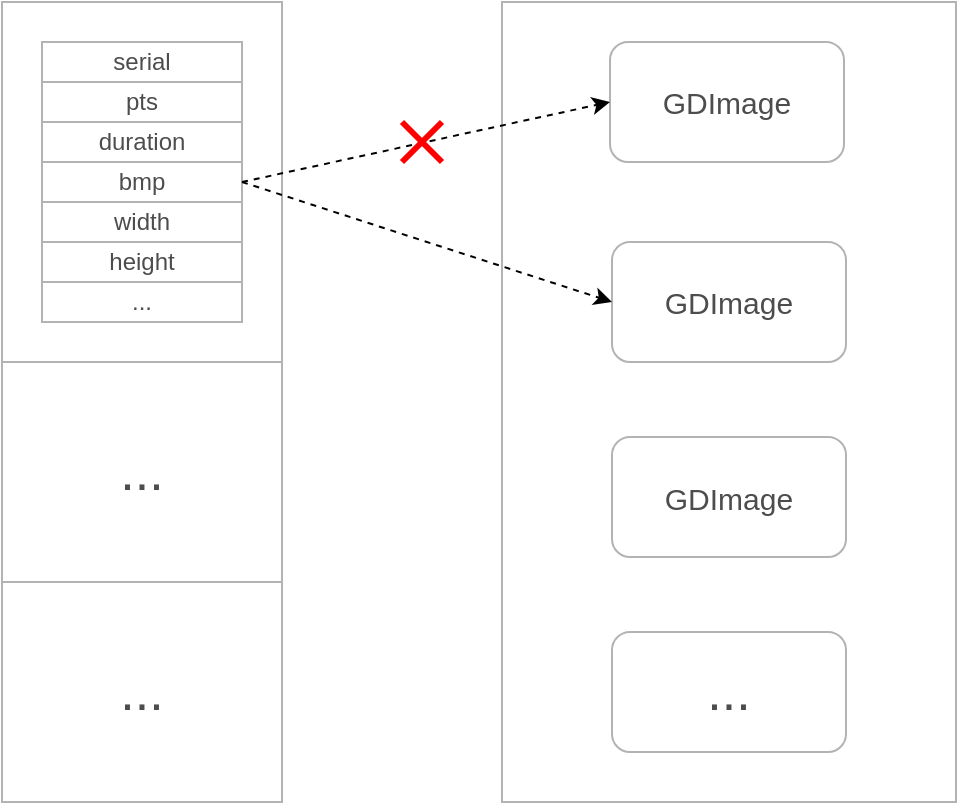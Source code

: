 <mxfile version="10.3.5" type="github"><diagram id="mnGpYlBirQED8OVDw5xI" name="Page-1"><mxGraphModel dx="918" dy="525" grid="1" gridSize="10" guides="1" tooltips="1" connect="1" arrows="1" fold="1" page="1" pageScale="1" pageWidth="827" pageHeight="1169" math="0" shadow="0"><root><mxCell id="0"/><mxCell id="1" parent="0"/><mxCell id="EYqVnvN8bcQa44hp_MhW-21" value="" style="rounded=0;whiteSpace=wrap;html=1;strokeColor=#B3B3B3;fontColor=#4D4D4D;" vertex="1" parent="1"><mxGeometry x="110" y="20" width="140" height="180" as="geometry"/></mxCell><mxCell id="EYqVnvN8bcQa44hp_MhW-19" value="" style="group" vertex="1" connectable="0" parent="1"><mxGeometry x="130" y="40" width="100" height="140" as="geometry"/></mxCell><mxCell id="EYqVnvN8bcQa44hp_MhW-12" value="serial" style="rounded=0;whiteSpace=wrap;html=1;strokeColor=#B3B3B3;fontColor=#4D4D4D;" vertex="1" parent="EYqVnvN8bcQa44hp_MhW-19"><mxGeometry width="100" height="20" as="geometry"/></mxCell><mxCell id="EYqVnvN8bcQa44hp_MhW-13" value="pts" style="rounded=0;whiteSpace=wrap;html=1;strokeColor=#B3B3B3;fontColor=#4D4D4D;" vertex="1" parent="EYqVnvN8bcQa44hp_MhW-19"><mxGeometry y="20" width="100" height="20" as="geometry"/></mxCell><mxCell id="EYqVnvN8bcQa44hp_MhW-14" value="duration" style="rounded=0;whiteSpace=wrap;html=1;strokeColor=#B3B3B3;fontColor=#4D4D4D;" vertex="1" parent="EYqVnvN8bcQa44hp_MhW-19"><mxGeometry y="40" width="100" height="20" as="geometry"/></mxCell><mxCell id="EYqVnvN8bcQa44hp_MhW-15" value="bmp" style="rounded=0;whiteSpace=wrap;html=1;strokeColor=#B3B3B3;fontColor=#4D4D4D;" vertex="1" parent="EYqVnvN8bcQa44hp_MhW-19"><mxGeometry y="60" width="100" height="20" as="geometry"/></mxCell><mxCell id="EYqVnvN8bcQa44hp_MhW-16" value="width" style="rounded=0;whiteSpace=wrap;html=1;strokeColor=#B3B3B3;fontColor=#4D4D4D;" vertex="1" parent="EYqVnvN8bcQa44hp_MhW-19"><mxGeometry y="80" width="100" height="20" as="geometry"/></mxCell><mxCell id="EYqVnvN8bcQa44hp_MhW-17" value="height" style="rounded=0;whiteSpace=wrap;html=1;strokeColor=#B3B3B3;fontColor=#4D4D4D;" vertex="1" parent="EYqVnvN8bcQa44hp_MhW-19"><mxGeometry y="100" width="100" height="20" as="geometry"/></mxCell><mxCell id="EYqVnvN8bcQa44hp_MhW-18" value="..." style="rounded=0;whiteSpace=wrap;html=1;strokeColor=#B3B3B3;fontColor=#4D4D4D;" vertex="1" parent="EYqVnvN8bcQa44hp_MhW-19"><mxGeometry y="120" width="100" height="20" as="geometry"/></mxCell><mxCell id="EYqVnvN8bcQa44hp_MhW-23" value="&lt;font style=&quot;font-size: 26px&quot;&gt;...&lt;/font&gt;" style="rounded=0;whiteSpace=wrap;html=1;strokeColor=#B3B3B3;fontColor=#4D4D4D;" vertex="1" parent="1"><mxGeometry x="110" y="200" width="140" height="110" as="geometry"/></mxCell><mxCell id="EYqVnvN8bcQa44hp_MhW-24" value="..." style="rounded=0;whiteSpace=wrap;html=1;strokeColor=#B3B3B3;fontColor=#4D4D4D;fontSize=26;" vertex="1" parent="1"><mxGeometry x="110" y="310" width="140" height="110" as="geometry"/></mxCell><mxCell id="EYqVnvN8bcQa44hp_MhW-25" value="" style="rounded=0;whiteSpace=wrap;html=1;strokeColor=#B3B3B3;fontSize=26;fontColor=#4D4D4D;" vertex="1" parent="1"><mxGeometry x="360" y="20" width="227" height="400" as="geometry"/></mxCell><mxCell id="EYqVnvN8bcQa44hp_MhW-26" value="GDImage" style="rounded=1;whiteSpace=wrap;html=1;strokeColor=#B3B3B3;fontSize=15;fontColor=#4D4D4D;" vertex="1" parent="1"><mxGeometry x="414" y="40" width="117" height="60" as="geometry"/></mxCell><mxCell id="EYqVnvN8bcQa44hp_MhW-27" value="GDImage" style="rounded=1;whiteSpace=wrap;html=1;strokeColor=#B3B3B3;fontSize=15;fontColor=#4D4D4D;" vertex="1" parent="1"><mxGeometry x="415" y="140" width="117" height="60" as="geometry"/></mxCell><mxCell id="EYqVnvN8bcQa44hp_MhW-28" value="GDImage" style="rounded=1;whiteSpace=wrap;html=1;strokeColor=#B3B3B3;fontSize=15;fontColor=#4D4D4D;" vertex="1" parent="1"><mxGeometry x="415" y="237.5" width="117" height="60" as="geometry"/></mxCell><mxCell id="EYqVnvN8bcQa44hp_MhW-29" value="..." style="rounded=1;whiteSpace=wrap;html=1;strokeColor=#B3B3B3;fontSize=26;fontColor=#4D4D4D;" vertex="1" parent="1"><mxGeometry x="415" y="335" width="117" height="60" as="geometry"/></mxCell><mxCell id="EYqVnvN8bcQa44hp_MhW-32" value="" style="endArrow=classic;html=1;fontSize=26;fontColor=#4D4D4D;exitX=1;exitY=0.5;exitDx=0;exitDy=0;entryX=0;entryY=0.5;entryDx=0;entryDy=0;dashed=1;" edge="1" parent="1" source="EYqVnvN8bcQa44hp_MhW-15" target="EYqVnvN8bcQa44hp_MhW-26"><mxGeometry width="50" height="50" relative="1" as="geometry"><mxPoint x="110" y="490" as="sourcePoint"/><mxPoint x="160" y="440" as="targetPoint"/></mxGeometry></mxCell><mxCell id="EYqVnvN8bcQa44hp_MhW-33" value="" style="endArrow=classic;html=1;dashed=1;fontSize=26;fontColor=#4D4D4D;entryX=0;entryY=0.5;entryDx=0;entryDy=0;" edge="1" parent="1" target="EYqVnvN8bcQa44hp_MhW-27"><mxGeometry width="50" height="50" relative="1" as="geometry"><mxPoint x="230" y="110" as="sourcePoint"/><mxPoint x="160" y="440" as="targetPoint"/></mxGeometry></mxCell><mxCell id="EYqVnvN8bcQa44hp_MhW-34" value="" style="shape=umlDestroy;whiteSpace=wrap;html=1;strokeWidth=3;fontSize=26;fontColor=#4D4D4D;strokeColor=#FF0000;" vertex="1" parent="1"><mxGeometry x="310" y="80" width="20" height="20" as="geometry"/></mxCell></root></mxGraphModel></diagram></mxfile>